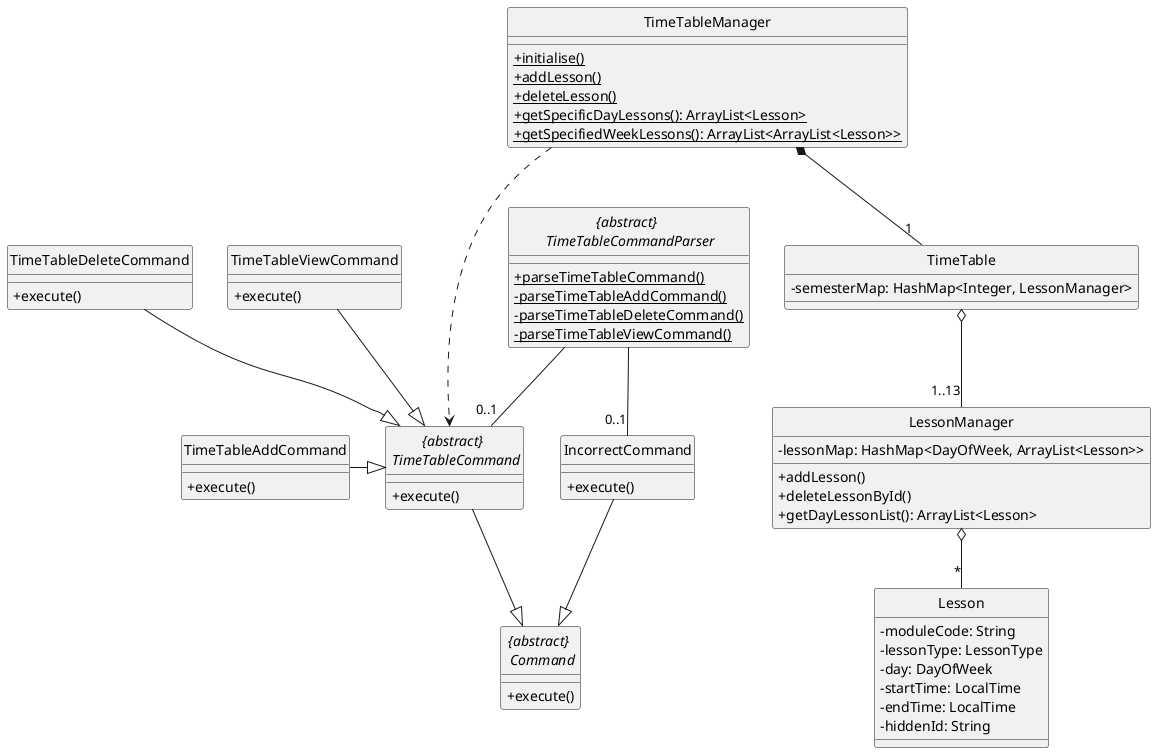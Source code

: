 @startuml

hide circle
skinparam classAttributeIconSize 0

class TimeTableAddCommand
class TimeTableDeleteCommand
class TimeTableViewCommand
class Lesson {
    - moduleCode: String
    - lessonType: LessonType
    - day: DayOfWeek
    - startTime: LocalTime
    - endTime: LocalTime
    - hiddenId: String
}

abstract class "{abstract} \n TimeTableCommandParser" {
    + {static} parseTimeTableCommand()
    - {static} parseTimeTableAddCommand()
    - {static} parseTimeTableDeleteCommand()
    - {static} parseTimeTableViewCommand()
}

abstract class "{abstract} \n TimeTableCommand" {
    + execute()
}

abstract class "{abstract} \n Command" {
    + execute()
}

class TimeTable {
    - semesterMap: HashMap<Integer, LessonManager>
}

class TimeTableAddCommand {
    + execute()
}

class TimeTableViewCommand {
    + execute()
}

class TimeTableDeleteCommand {
    + execute()
}

class IncorrectCommand {
    + execute()
}

class LessonManager {
    - lessonMap: HashMap<DayOfWeek, ArrayList<Lesson>>
    + addLesson()
    + deleteLessonById()
    + getDayLessonList(): ArrayList<Lesson>
}

class TimeTableManager {
    + {static} initialise()
    + {static} addLesson()
    + {static} deleteLesson()
    + {static} getSpecificDayLessons(): ArrayList<Lesson>
    + {static} getSpecifiedWeekLessons(): ArrayList<ArrayList<Lesson>>
}

"{abstract} \n TimeTableCommand" --|> "{abstract} \n Command"
IncorrectCommand --|> "{abstract} \n Command"

"{abstract} \n TimeTableCommandParser" -- "0..1" "{abstract} \n TimeTableCommand"
"{abstract} \n TimeTableCommandParser" -- "0..1" IncorrectCommand

TimeTableAddCommand -|> "{abstract} \n TimeTableCommand"
TimeTableDeleteCommand --|> "{abstract} \n TimeTableCommand"
TimeTableViewCommand --|> "{abstract} \n TimeTableCommand"
TimeTableManager *-- "1" TimeTable
TimeTable o-- "1..13" LessonManager
LessonManager o-- "*" Lesson

TimeTableManager ...> "{abstract} \n TimeTableCommand"

@enduml